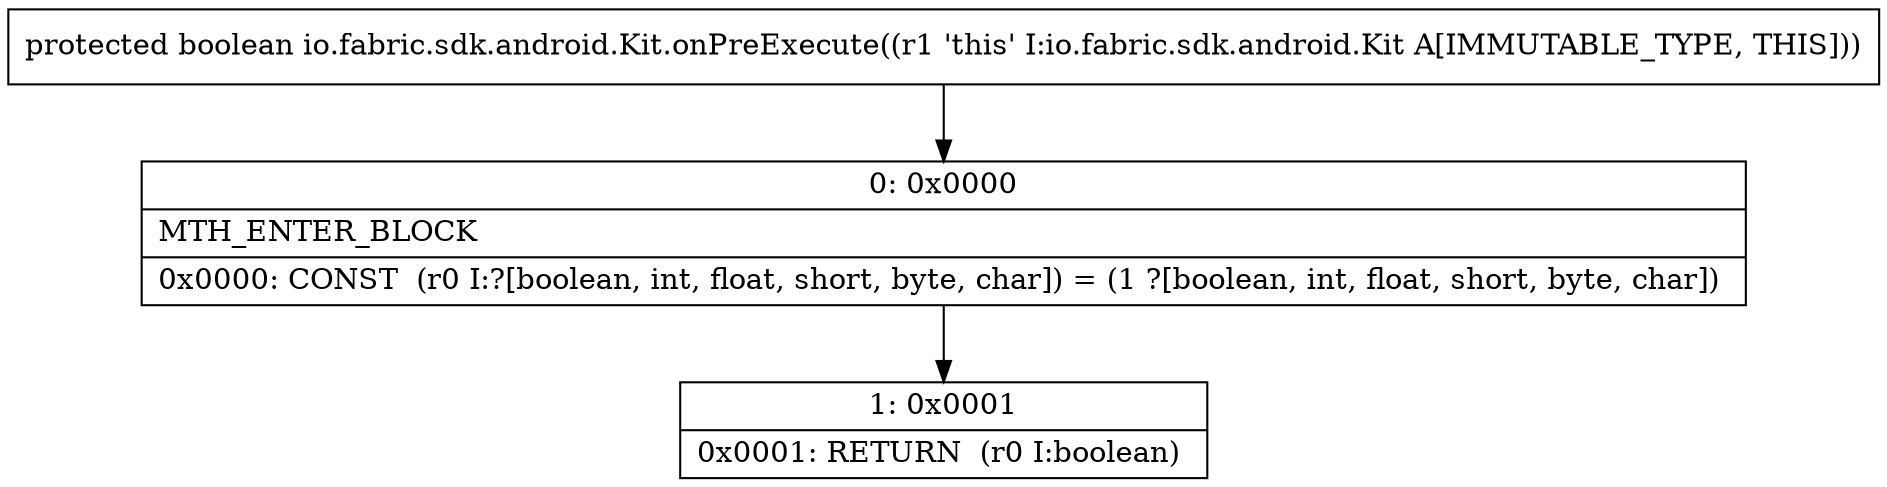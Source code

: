 digraph "CFG forio.fabric.sdk.android.Kit.onPreExecute()Z" {
Node_0 [shape=record,label="{0\:\ 0x0000|MTH_ENTER_BLOCK\l|0x0000: CONST  (r0 I:?[boolean, int, float, short, byte, char]) = (1 ?[boolean, int, float, short, byte, char]) \l}"];
Node_1 [shape=record,label="{1\:\ 0x0001|0x0001: RETURN  (r0 I:boolean) \l}"];
MethodNode[shape=record,label="{protected boolean io.fabric.sdk.android.Kit.onPreExecute((r1 'this' I:io.fabric.sdk.android.Kit A[IMMUTABLE_TYPE, THIS])) }"];
MethodNode -> Node_0;
Node_0 -> Node_1;
}

